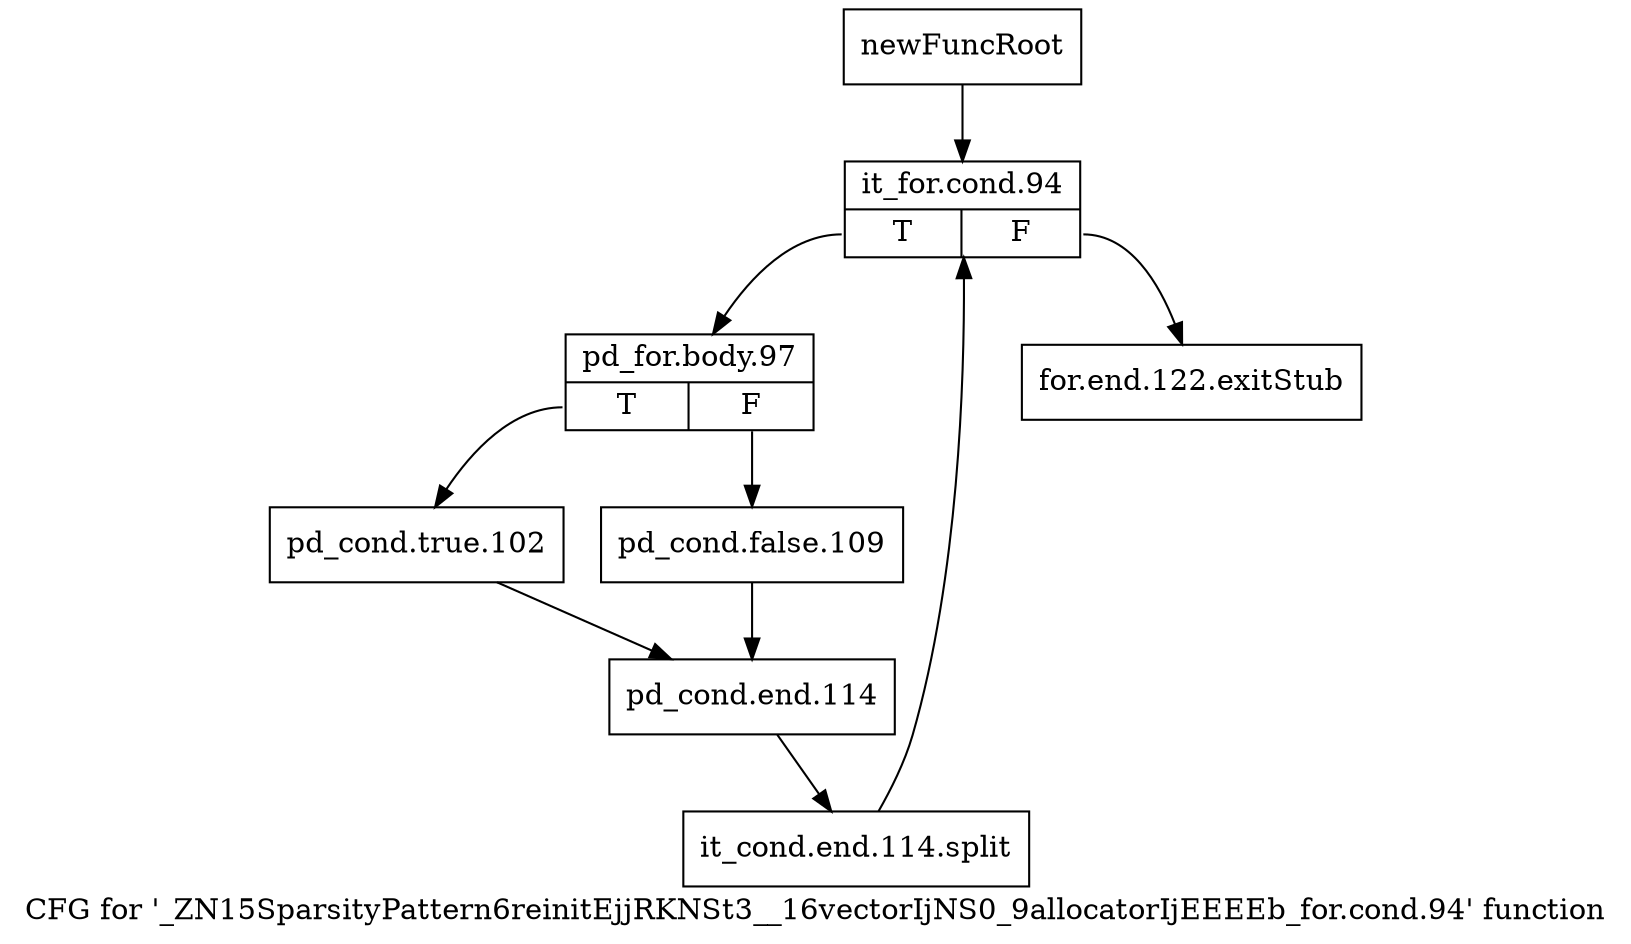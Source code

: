 digraph "CFG for '_ZN15SparsityPattern6reinitEjjRKNSt3__16vectorIjNS0_9allocatorIjEEEEb_for.cond.94' function" {
	label="CFG for '_ZN15SparsityPattern6reinitEjjRKNSt3__16vectorIjNS0_9allocatorIjEEEEb_for.cond.94' function";

	Node0x9734840 [shape=record,label="{newFuncRoot}"];
	Node0x9734840 -> Node0x97348e0;
	Node0x9734890 [shape=record,label="{for.end.122.exitStub}"];
	Node0x97348e0 [shape=record,label="{it_for.cond.94|{<s0>T|<s1>F}}"];
	Node0x97348e0:s0 -> Node0x9734930;
	Node0x97348e0:s1 -> Node0x9734890;
	Node0x9734930 [shape=record,label="{pd_for.body.97|{<s0>T|<s1>F}}"];
	Node0x9734930:s0 -> Node0x97349d0;
	Node0x9734930:s1 -> Node0x9734980;
	Node0x9734980 [shape=record,label="{pd_cond.false.109}"];
	Node0x9734980 -> Node0x9734a20;
	Node0x97349d0 [shape=record,label="{pd_cond.true.102}"];
	Node0x97349d0 -> Node0x9734a20;
	Node0x9734a20 [shape=record,label="{pd_cond.end.114}"];
	Node0x9734a20 -> Node0xab3cb50;
	Node0xab3cb50 [shape=record,label="{it_cond.end.114.split}"];
	Node0xab3cb50 -> Node0x97348e0;
}
